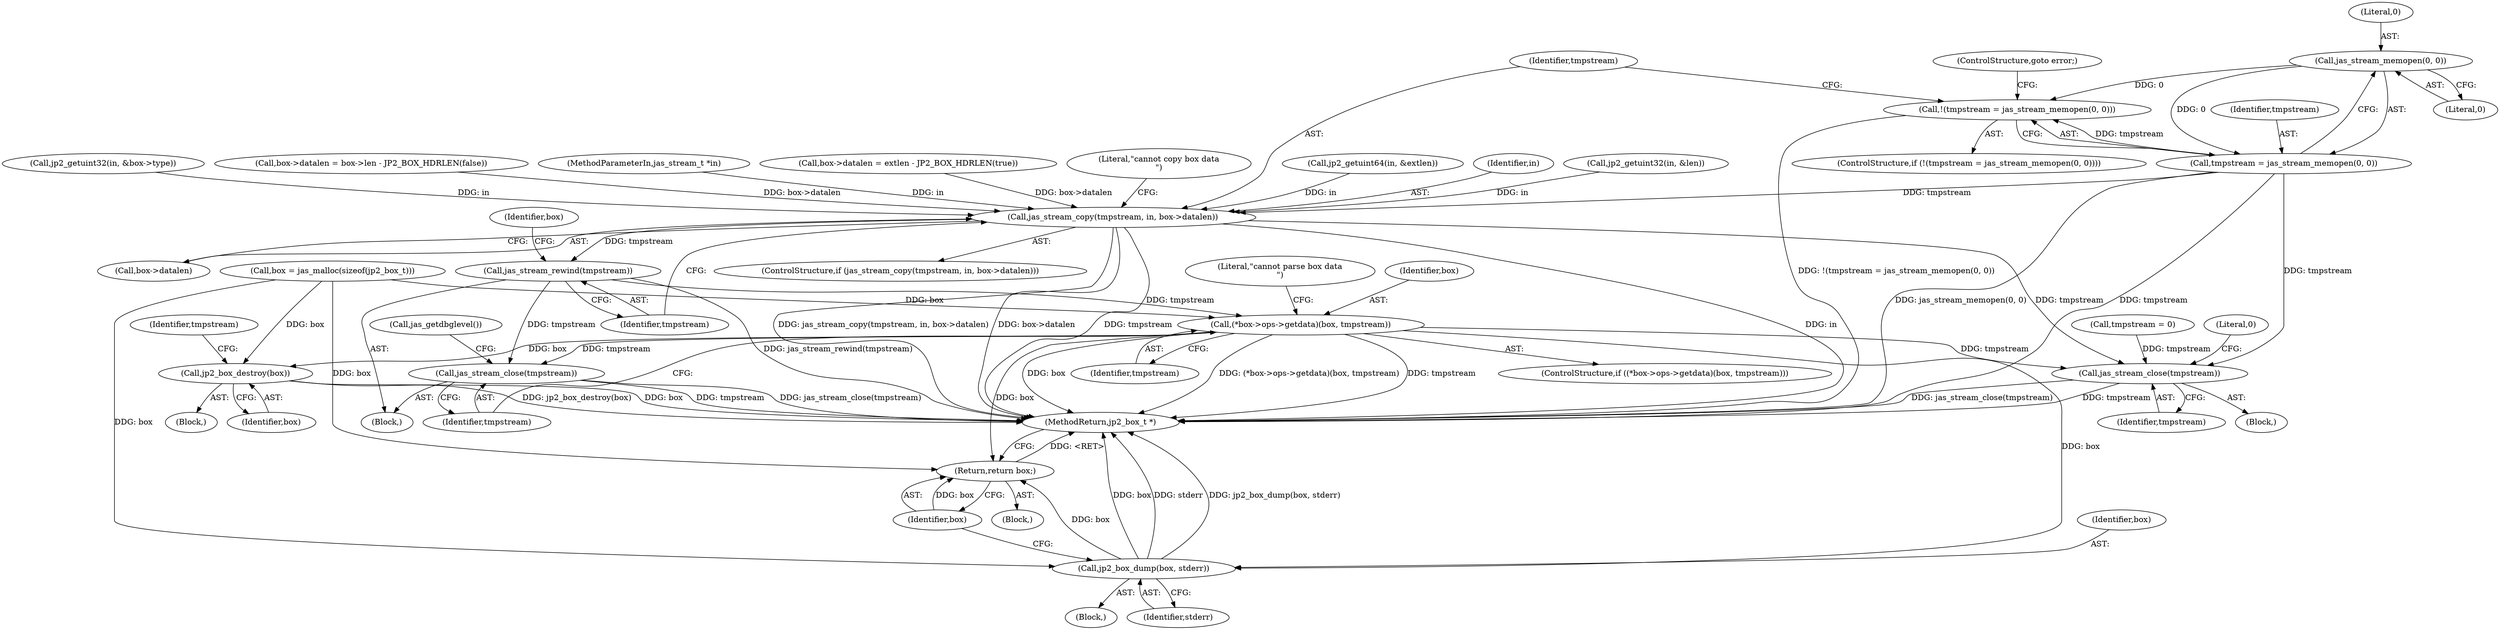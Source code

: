 digraph "0_jasper_e96fc4fdd525fa0ede28074a7e2b1caf94b58b0d_0@API" {
"1000263" [label="(Call,jas_stream_memopen(0, 0))"];
"1000260" [label="(Call,!(tmpstream = jas_stream_memopen(0, 0)))"];
"1000261" [label="(Call,tmpstream = jas_stream_memopen(0, 0))"];
"1000269" [label="(Call,jas_stream_copy(tmpstream, in, box->datalen))"];
"1000279" [label="(Call,jas_stream_rewind(tmpstream))"];
"1000297" [label="(Call,(*box->ops->getdata)(box, tmpstream))"];
"1000304" [label="(Call,jas_stream_close(tmpstream))"];
"1000311" [label="(Call,jp2_box_dump(box, stderr))"];
"1000314" [label="(Return,return box;)"];
"1000320" [label="(Call,jp2_box_destroy(box))"];
"1000325" [label="(Call,jas_stream_close(tmpstream))"];
"1000268" [label="(ControlStructure,if (jas_stream_copy(tmpstream, in, box->datalen)))"];
"1000270" [label="(Identifier,tmpstream)"];
"1000283" [label="(Identifier,box)"];
"1000311" [label="(Call,jp2_box_dump(box, stderr))"];
"1000302" [label="(Literal,\"cannot parse box data\n\")"];
"1000277" [label="(Literal,\"cannot copy box data\n\")"];
"1000326" [label="(Identifier,tmpstream)"];
"1000189" [label="(Call,jp2_getuint64(in, &extlen))"];
"1000265" [label="(Literal,0)"];
"1000329" [label="(MethodReturn,jp2_box_t *)"];
"1000258" [label="(Block,)"];
"1000315" [label="(Identifier,box)"];
"1000304" [label="(Call,jas_stream_close(tmpstream))"];
"1000319" [label="(Block,)"];
"1000296" [label="(ControlStructure,if ((*box->ops->getdata)(box, tmpstream)))"];
"1000320" [label="(Call,jp2_box_destroy(box))"];
"1000305" [label="(Identifier,tmpstream)"];
"1000269" [label="(Call,jas_stream_copy(tmpstream, in, box->datalen))"];
"1000271" [label="(Identifier,in)"];
"1000261" [label="(Call,tmpstream = jas_stream_memopen(0, 0))"];
"1000299" [label="(Identifier,tmpstream)"];
"1000134" [label="(Call,jp2_getuint32(in, &len))"];
"1000325" [label="(Call,jas_stream_close(tmpstream))"];
"1000297" [label="(Call,(*box->ops->getdata)(box, tmpstream))"];
"1000321" [label="(Identifier,box)"];
"1000312" [label="(Identifier,box)"];
"1000138" [label="(Call,jp2_getuint32(in, &box->type))"];
"1000117" [label="(Call,box = jas_malloc(sizeof(jp2_box_t)))"];
"1000314" [label="(Return,return box;)"];
"1000220" [label="(Call,box->datalen = box->len - JP2_BOX_HDRLEN(false))"];
"1000263" [label="(Call,jas_stream_memopen(0, 0))"];
"1000259" [label="(ControlStructure,if (!(tmpstream = jas_stream_memopen(0, 0))))"];
"1000308" [label="(Call,jas_getdbglevel())"];
"1000324" [label="(Block,)"];
"1000112" [label="(Call,tmpstream = 0)"];
"1000328" [label="(Literal,0)"];
"1000267" [label="(ControlStructure,goto error;)"];
"1000298" [label="(Identifier,box)"];
"1000101" [label="(MethodParameterIn,jas_stream_t *in)"];
"1000323" [label="(Identifier,tmpstream)"];
"1000264" [label="(Literal,0)"];
"1000272" [label="(Call,box->datalen)"];
"1000280" [label="(Identifier,tmpstream)"];
"1000260" [label="(Call,!(tmpstream = jas_stream_memopen(0, 0)))"];
"1000279" [label="(Call,jas_stream_rewind(tmpstream))"];
"1000310" [label="(Block,)"];
"1000313" [label="(Identifier,stderr)"];
"1000102" [label="(Block,)"];
"1000262" [label="(Identifier,tmpstream)"];
"1000210" [label="(Call,box->datalen = extlen - JP2_BOX_HDRLEN(true))"];
"1000263" -> "1000261"  [label="AST: "];
"1000263" -> "1000265"  [label="CFG: "];
"1000264" -> "1000263"  [label="AST: "];
"1000265" -> "1000263"  [label="AST: "];
"1000261" -> "1000263"  [label="CFG: "];
"1000263" -> "1000260"  [label="DDG: 0"];
"1000263" -> "1000261"  [label="DDG: 0"];
"1000260" -> "1000259"  [label="AST: "];
"1000260" -> "1000261"  [label="CFG: "];
"1000261" -> "1000260"  [label="AST: "];
"1000267" -> "1000260"  [label="CFG: "];
"1000270" -> "1000260"  [label="CFG: "];
"1000260" -> "1000329"  [label="DDG: !(tmpstream = jas_stream_memopen(0, 0))"];
"1000261" -> "1000260"  [label="DDG: tmpstream"];
"1000262" -> "1000261"  [label="AST: "];
"1000261" -> "1000329"  [label="DDG: jas_stream_memopen(0, 0)"];
"1000261" -> "1000329"  [label="DDG: tmpstream"];
"1000261" -> "1000269"  [label="DDG: tmpstream"];
"1000261" -> "1000325"  [label="DDG: tmpstream"];
"1000269" -> "1000268"  [label="AST: "];
"1000269" -> "1000272"  [label="CFG: "];
"1000270" -> "1000269"  [label="AST: "];
"1000271" -> "1000269"  [label="AST: "];
"1000272" -> "1000269"  [label="AST: "];
"1000277" -> "1000269"  [label="CFG: "];
"1000280" -> "1000269"  [label="CFG: "];
"1000269" -> "1000329"  [label="DDG: jas_stream_copy(tmpstream, in, box->datalen)"];
"1000269" -> "1000329"  [label="DDG: tmpstream"];
"1000269" -> "1000329"  [label="DDG: box->datalen"];
"1000269" -> "1000329"  [label="DDG: in"];
"1000189" -> "1000269"  [label="DDG: in"];
"1000138" -> "1000269"  [label="DDG: in"];
"1000134" -> "1000269"  [label="DDG: in"];
"1000101" -> "1000269"  [label="DDG: in"];
"1000220" -> "1000269"  [label="DDG: box->datalen"];
"1000210" -> "1000269"  [label="DDG: box->datalen"];
"1000269" -> "1000279"  [label="DDG: tmpstream"];
"1000269" -> "1000325"  [label="DDG: tmpstream"];
"1000279" -> "1000258"  [label="AST: "];
"1000279" -> "1000280"  [label="CFG: "];
"1000280" -> "1000279"  [label="AST: "];
"1000283" -> "1000279"  [label="CFG: "];
"1000279" -> "1000329"  [label="DDG: jas_stream_rewind(tmpstream)"];
"1000279" -> "1000297"  [label="DDG: tmpstream"];
"1000279" -> "1000304"  [label="DDG: tmpstream"];
"1000297" -> "1000296"  [label="AST: "];
"1000297" -> "1000299"  [label="CFG: "];
"1000298" -> "1000297"  [label="AST: "];
"1000299" -> "1000297"  [label="AST: "];
"1000302" -> "1000297"  [label="CFG: "];
"1000305" -> "1000297"  [label="CFG: "];
"1000297" -> "1000329"  [label="DDG: tmpstream"];
"1000297" -> "1000329"  [label="DDG: box"];
"1000297" -> "1000329"  [label="DDG: (*box->ops->getdata)(box, tmpstream)"];
"1000117" -> "1000297"  [label="DDG: box"];
"1000297" -> "1000304"  [label="DDG: tmpstream"];
"1000297" -> "1000311"  [label="DDG: box"];
"1000297" -> "1000314"  [label="DDG: box"];
"1000297" -> "1000320"  [label="DDG: box"];
"1000297" -> "1000325"  [label="DDG: tmpstream"];
"1000304" -> "1000258"  [label="AST: "];
"1000304" -> "1000305"  [label="CFG: "];
"1000305" -> "1000304"  [label="AST: "];
"1000308" -> "1000304"  [label="CFG: "];
"1000304" -> "1000329"  [label="DDG: jas_stream_close(tmpstream)"];
"1000304" -> "1000329"  [label="DDG: tmpstream"];
"1000311" -> "1000310"  [label="AST: "];
"1000311" -> "1000313"  [label="CFG: "];
"1000312" -> "1000311"  [label="AST: "];
"1000313" -> "1000311"  [label="AST: "];
"1000315" -> "1000311"  [label="CFG: "];
"1000311" -> "1000329"  [label="DDG: box"];
"1000311" -> "1000329"  [label="DDG: stderr"];
"1000311" -> "1000329"  [label="DDG: jp2_box_dump(box, stderr)"];
"1000117" -> "1000311"  [label="DDG: box"];
"1000311" -> "1000314"  [label="DDG: box"];
"1000314" -> "1000102"  [label="AST: "];
"1000314" -> "1000315"  [label="CFG: "];
"1000315" -> "1000314"  [label="AST: "];
"1000329" -> "1000314"  [label="CFG: "];
"1000314" -> "1000329"  [label="DDG: <RET>"];
"1000315" -> "1000314"  [label="DDG: box"];
"1000117" -> "1000314"  [label="DDG: box"];
"1000320" -> "1000319"  [label="AST: "];
"1000320" -> "1000321"  [label="CFG: "];
"1000321" -> "1000320"  [label="AST: "];
"1000323" -> "1000320"  [label="CFG: "];
"1000320" -> "1000329"  [label="DDG: box"];
"1000320" -> "1000329"  [label="DDG: jp2_box_destroy(box)"];
"1000117" -> "1000320"  [label="DDG: box"];
"1000325" -> "1000324"  [label="AST: "];
"1000325" -> "1000326"  [label="CFG: "];
"1000326" -> "1000325"  [label="AST: "];
"1000328" -> "1000325"  [label="CFG: "];
"1000325" -> "1000329"  [label="DDG: tmpstream"];
"1000325" -> "1000329"  [label="DDG: jas_stream_close(tmpstream)"];
"1000112" -> "1000325"  [label="DDG: tmpstream"];
}
